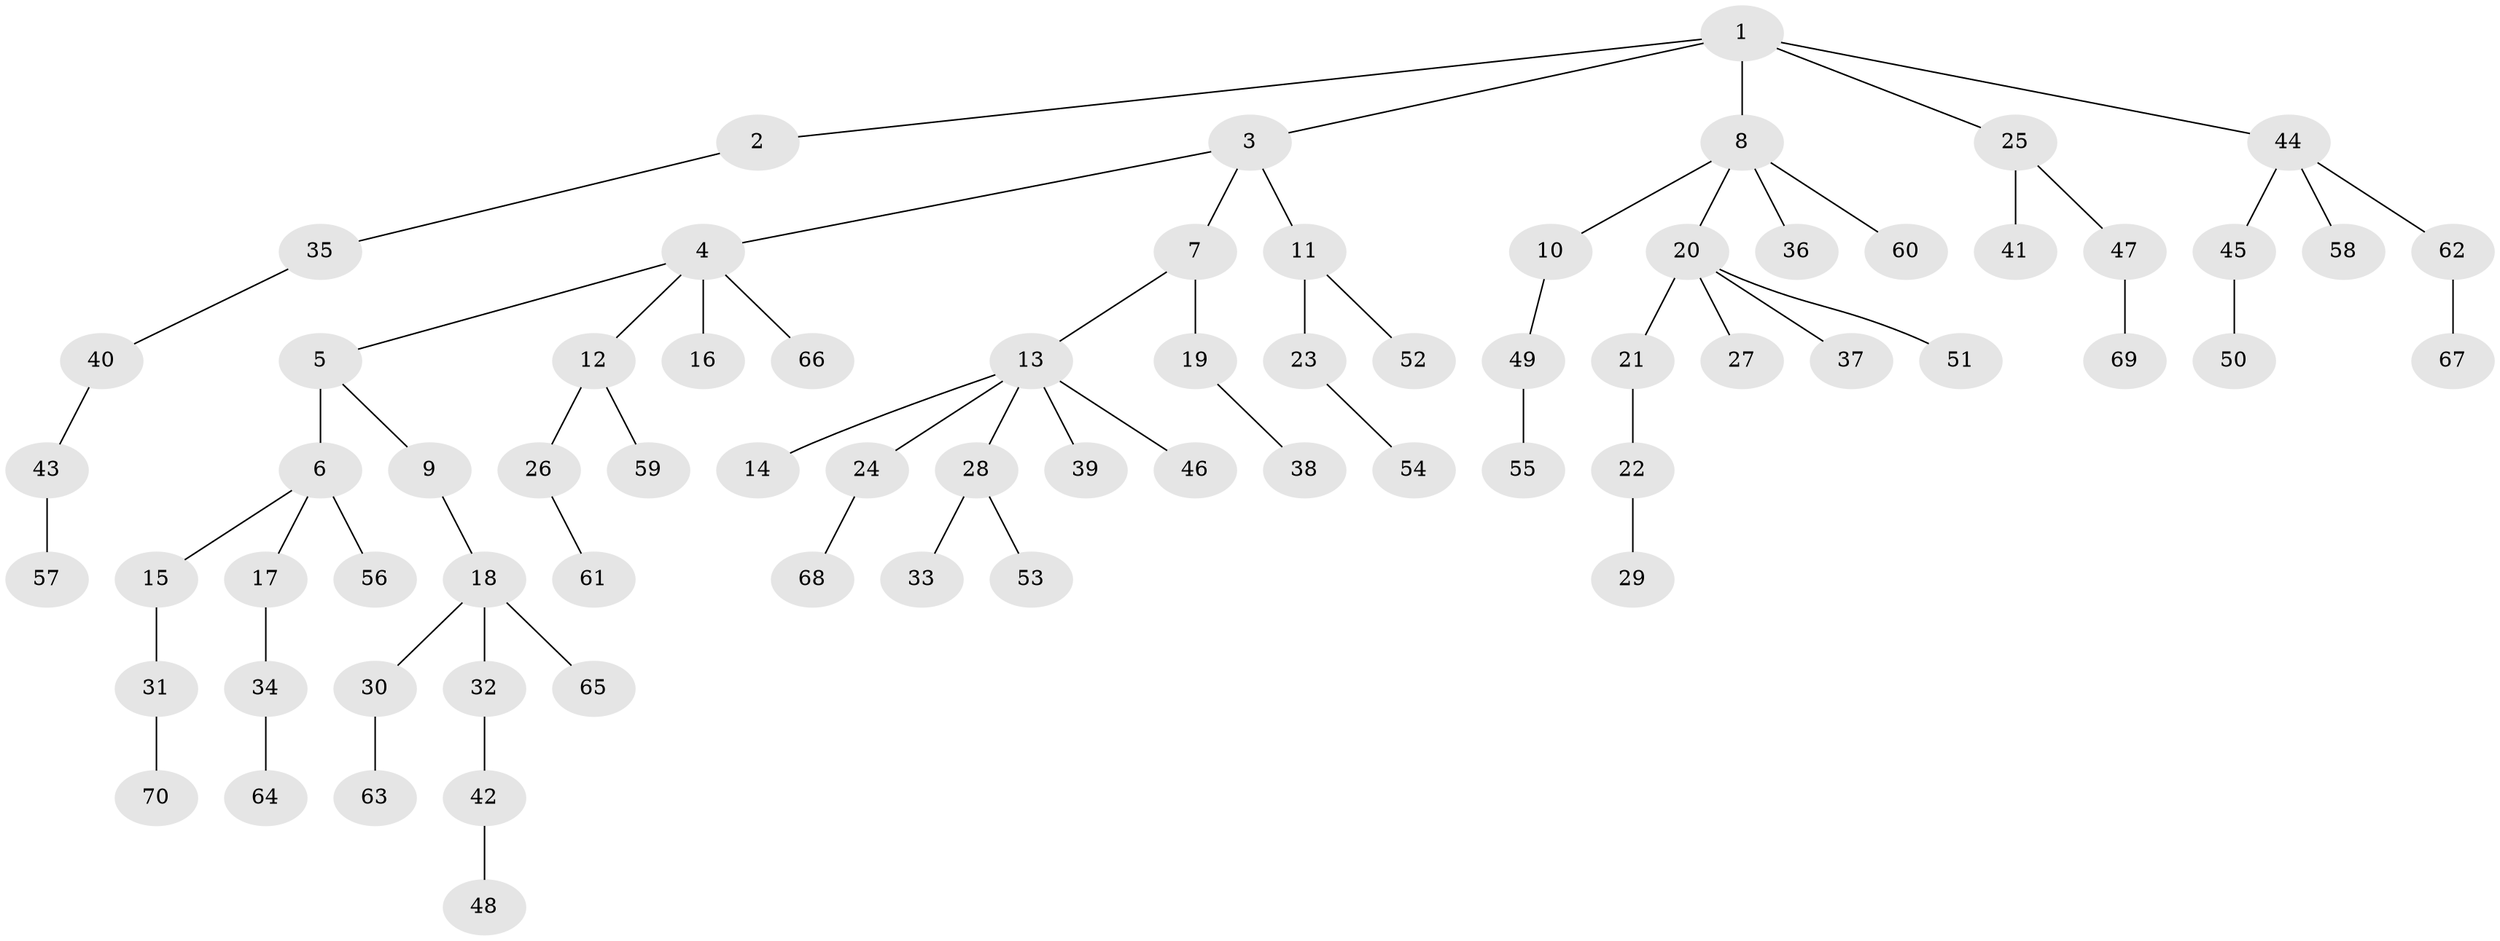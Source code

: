 // original degree distribution, {10: 0.007194244604316547, 3: 0.17985611510791366, 5: 0.02877697841726619, 8: 0.007194244604316547, 1: 0.4892086330935252, 4: 0.03597122302158273, 7: 0.007194244604316547, 2: 0.2446043165467626}
// Generated by graph-tools (version 1.1) at 2025/37/03/09/25 02:37:08]
// undirected, 70 vertices, 69 edges
graph export_dot {
graph [start="1"]
  node [color=gray90,style=filled];
  1;
  2;
  3;
  4;
  5;
  6;
  7;
  8;
  9;
  10;
  11;
  12;
  13;
  14;
  15;
  16;
  17;
  18;
  19;
  20;
  21;
  22;
  23;
  24;
  25;
  26;
  27;
  28;
  29;
  30;
  31;
  32;
  33;
  34;
  35;
  36;
  37;
  38;
  39;
  40;
  41;
  42;
  43;
  44;
  45;
  46;
  47;
  48;
  49;
  50;
  51;
  52;
  53;
  54;
  55;
  56;
  57;
  58;
  59;
  60;
  61;
  62;
  63;
  64;
  65;
  66;
  67;
  68;
  69;
  70;
  1 -- 2 [weight=1.0];
  1 -- 3 [weight=1.0];
  1 -- 8 [weight=5.0];
  1 -- 25 [weight=1.0];
  1 -- 44 [weight=1.0];
  2 -- 35 [weight=1.0];
  3 -- 4 [weight=1.0];
  3 -- 7 [weight=1.0];
  3 -- 11 [weight=1.0];
  4 -- 5 [weight=1.0];
  4 -- 12 [weight=1.0];
  4 -- 16 [weight=3.0];
  4 -- 66 [weight=1.0];
  5 -- 6 [weight=4.0];
  5 -- 9 [weight=1.0];
  6 -- 15 [weight=1.0];
  6 -- 17 [weight=1.0];
  6 -- 56 [weight=1.0];
  7 -- 13 [weight=1.0];
  7 -- 19 [weight=1.0];
  8 -- 10 [weight=1.0];
  8 -- 20 [weight=1.0];
  8 -- 36 [weight=1.0];
  8 -- 60 [weight=1.0];
  9 -- 18 [weight=1.0];
  10 -- 49 [weight=1.0];
  11 -- 23 [weight=1.0];
  11 -- 52 [weight=1.0];
  12 -- 26 [weight=1.0];
  12 -- 59 [weight=1.0];
  13 -- 14 [weight=1.0];
  13 -- 24 [weight=1.0];
  13 -- 28 [weight=1.0];
  13 -- 39 [weight=1.0];
  13 -- 46 [weight=1.0];
  15 -- 31 [weight=1.0];
  17 -- 34 [weight=1.0];
  18 -- 30 [weight=1.0];
  18 -- 32 [weight=1.0];
  18 -- 65 [weight=1.0];
  19 -- 38 [weight=1.0];
  20 -- 21 [weight=1.0];
  20 -- 27 [weight=2.0];
  20 -- 37 [weight=1.0];
  20 -- 51 [weight=1.0];
  21 -- 22 [weight=2.0];
  22 -- 29 [weight=1.0];
  23 -- 54 [weight=1.0];
  24 -- 68 [weight=1.0];
  25 -- 41 [weight=2.0];
  25 -- 47 [weight=1.0];
  26 -- 61 [weight=1.0];
  28 -- 33 [weight=1.0];
  28 -- 53 [weight=2.0];
  30 -- 63 [weight=1.0];
  31 -- 70 [weight=1.0];
  32 -- 42 [weight=1.0];
  34 -- 64 [weight=1.0];
  35 -- 40 [weight=1.0];
  40 -- 43 [weight=1.0];
  42 -- 48 [weight=1.0];
  43 -- 57 [weight=3.0];
  44 -- 45 [weight=1.0];
  44 -- 58 [weight=1.0];
  44 -- 62 [weight=1.0];
  45 -- 50 [weight=2.0];
  47 -- 69 [weight=1.0];
  49 -- 55 [weight=1.0];
  62 -- 67 [weight=1.0];
}
